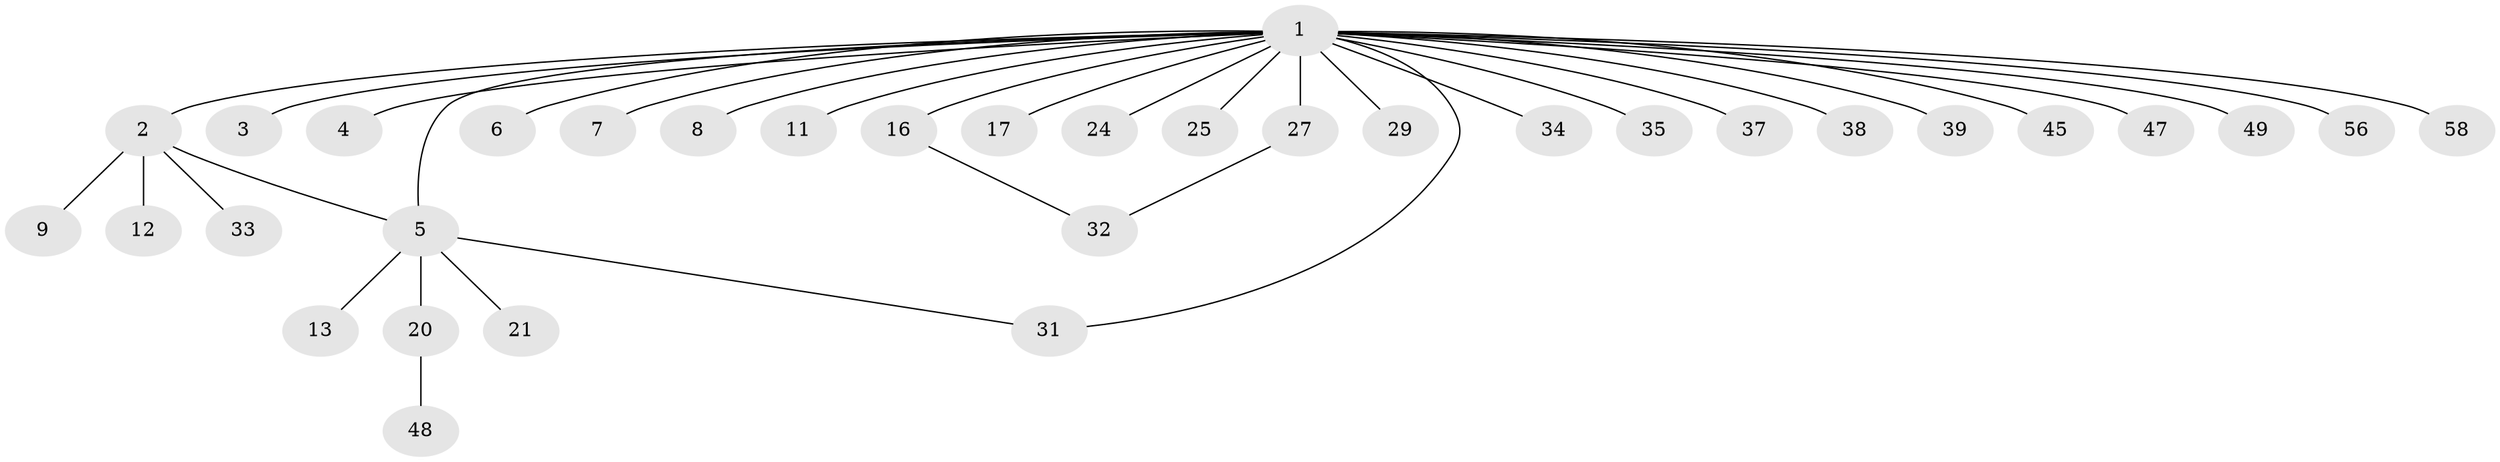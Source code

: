 // original degree distribution, {25: 0.017241379310344827, 5: 0.017241379310344827, 1: 0.6206896551724138, 6: 0.017241379310344827, 3: 0.10344827586206896, 2: 0.1896551724137931, 4: 0.034482758620689655}
// Generated by graph-tools (version 1.1) at 2025/17/03/04/25 18:17:59]
// undirected, 34 vertices, 36 edges
graph export_dot {
graph [start="1"]
  node [color=gray90,style=filled];
  1;
  2;
  3;
  4;
  5 [super="+28+10+22"];
  6;
  7 [super="+26+44"];
  8;
  9 [super="+30"];
  11 [super="+19+46+15"];
  12;
  13;
  16 [super="+52+18"];
  17;
  20 [super="+23+50"];
  21;
  24 [super="+36"];
  25;
  27 [super="+51"];
  29;
  31;
  32;
  33 [super="+40+57"];
  34;
  35;
  37;
  38;
  39 [super="+55"];
  45;
  47;
  48;
  49;
  56;
  58;
  1 -- 2;
  1 -- 3;
  1 -- 4;
  1 -- 6;
  1 -- 7;
  1 -- 8;
  1 -- 11;
  1 -- 16;
  1 -- 17;
  1 -- 24;
  1 -- 25;
  1 -- 27;
  1 -- 29;
  1 -- 31;
  1 -- 34;
  1 -- 35;
  1 -- 37;
  1 -- 38;
  1 -- 39;
  1 -- 45;
  1 -- 47;
  1 -- 49;
  1 -- 56;
  1 -- 58;
  1 -- 5;
  2 -- 5;
  2 -- 9;
  2 -- 12;
  2 -- 33;
  5 -- 20;
  5 -- 31;
  5 -- 21;
  5 -- 13;
  16 -- 32;
  20 -- 48;
  27 -- 32;
}
